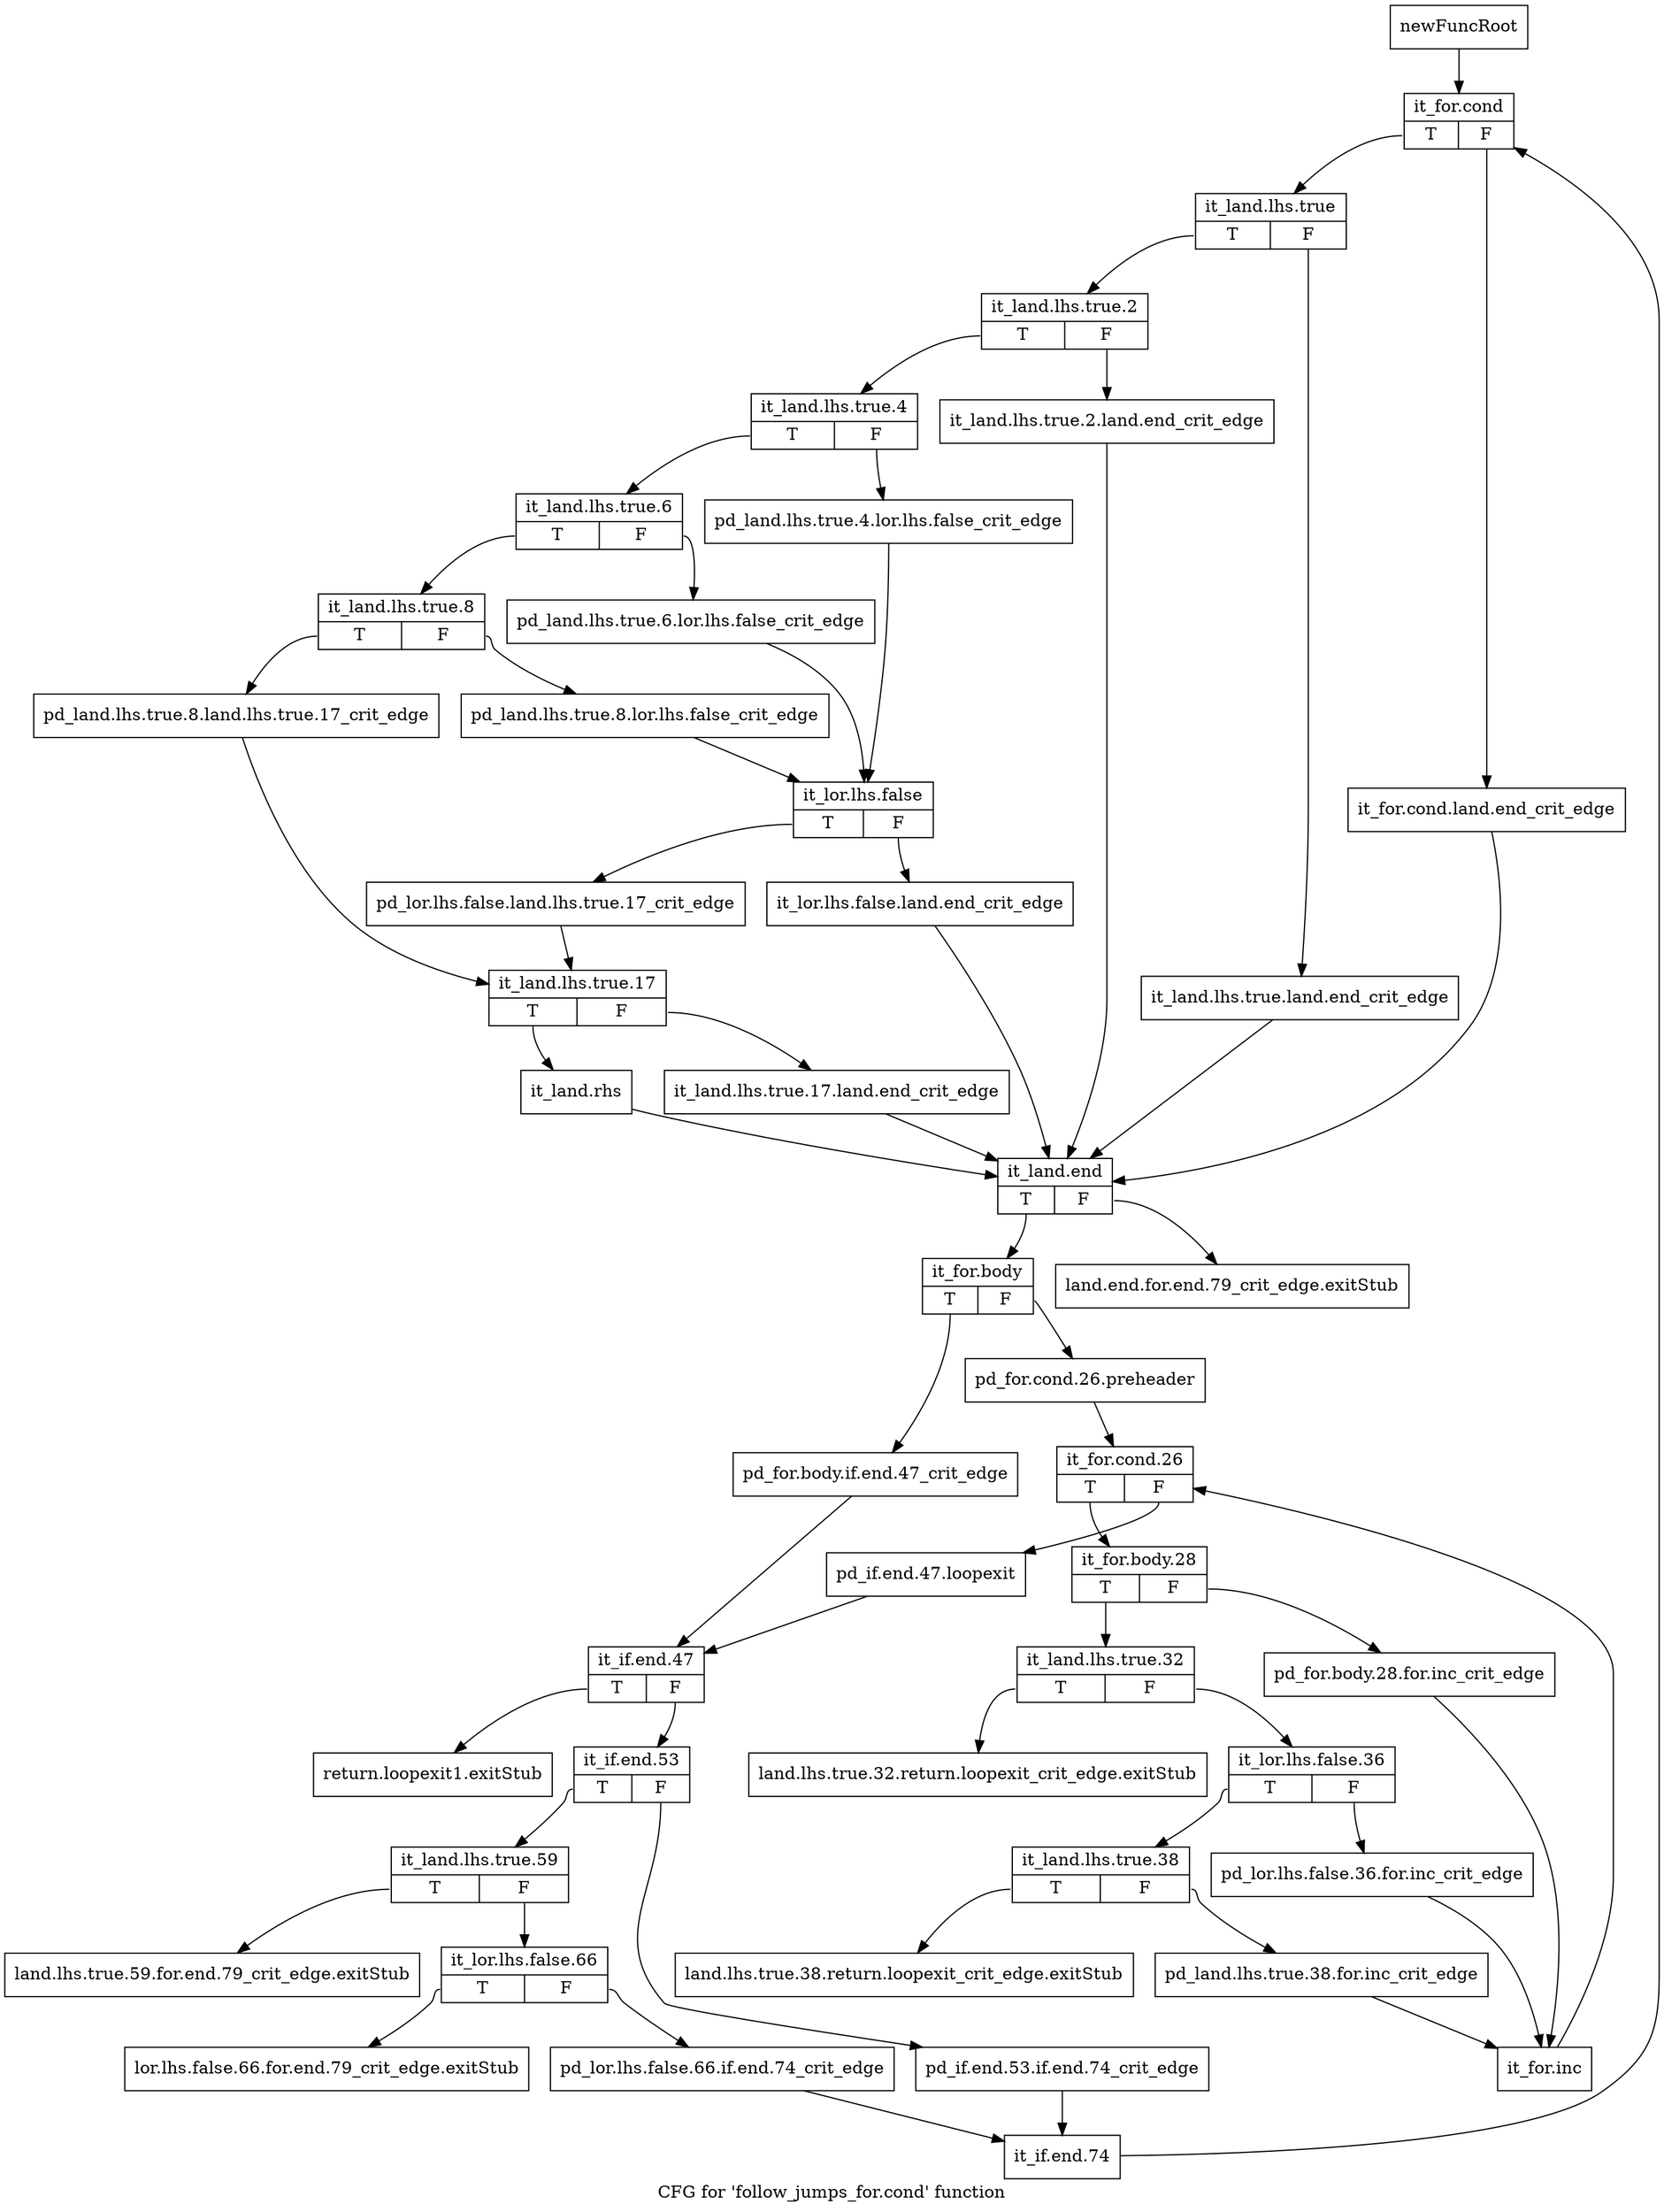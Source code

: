 digraph "CFG for 'follow_jumps_for.cond' function" {
	label="CFG for 'follow_jumps_for.cond' function";

	Node0xb3790e0 [shape=record,label="{newFuncRoot}"];
	Node0xb3790e0 -> Node0xb379bb0;
	Node0xb3799d0 [shape=record,label="{land.end.for.end.79_crit_edge.exitStub}"];
	Node0xb379a20 [shape=record,label="{land.lhs.true.32.return.loopexit_crit_edge.exitStub}"];
	Node0xb379a70 [shape=record,label="{land.lhs.true.38.return.loopexit_crit_edge.exitStub}"];
	Node0xb379ac0 [shape=record,label="{return.loopexit1.exitStub}"];
	Node0xb379b10 [shape=record,label="{land.lhs.true.59.for.end.79_crit_edge.exitStub}"];
	Node0xb379b60 [shape=record,label="{lor.lhs.false.66.for.end.79_crit_edge.exitStub}"];
	Node0xb379bb0 [shape=record,label="{it_for.cond|{<s0>T|<s1>F}}"];
	Node0xb379bb0:s0 -> Node0xb379c50;
	Node0xb379bb0:s1 -> Node0xb379c00;
	Node0xb379c00 [shape=record,label="{it_for.cond.land.end_crit_edge}"];
	Node0xb379c00 -> Node0xb37a1a0;
	Node0xb379c50 [shape=record,label="{it_land.lhs.true|{<s0>T|<s1>F}}"];
	Node0xb379c50:s0 -> Node0xb379cf0;
	Node0xb379c50:s1 -> Node0xb379ca0;
	Node0xb379ca0 [shape=record,label="{it_land.lhs.true.land.end_crit_edge}"];
	Node0xb379ca0 -> Node0xb37a1a0;
	Node0xb379cf0 [shape=record,label="{it_land.lhs.true.2|{<s0>T|<s1>F}}"];
	Node0xb379cf0:s0 -> Node0xb379d90;
	Node0xb379cf0:s1 -> Node0xb379d40;
	Node0xb379d40 [shape=record,label="{it_land.lhs.true.2.land.end_crit_edge}"];
	Node0xb379d40 -> Node0xb37a1a0;
	Node0xb379d90 [shape=record,label="{it_land.lhs.true.4|{<s0>T|<s1>F}}"];
	Node0xb379d90:s0 -> Node0xb379e30;
	Node0xb379d90:s1 -> Node0xb379de0;
	Node0xb379de0 [shape=record,label="{pd_land.lhs.true.4.lor.lhs.false_crit_edge}"];
	Node0xb379de0 -> Node0xb379f70;
	Node0xb379e30 [shape=record,label="{it_land.lhs.true.6|{<s0>T|<s1>F}}"];
	Node0xb379e30:s0 -> Node0xb379ed0;
	Node0xb379e30:s1 -> Node0xb379e80;
	Node0xb379e80 [shape=record,label="{pd_land.lhs.true.6.lor.lhs.false_crit_edge}"];
	Node0xb379e80 -> Node0xb379f70;
	Node0xb379ed0 [shape=record,label="{it_land.lhs.true.8|{<s0>T|<s1>F}}"];
	Node0xb379ed0:s0 -> Node0xb37a060;
	Node0xb379ed0:s1 -> Node0xb379f20;
	Node0xb379f20 [shape=record,label="{pd_land.lhs.true.8.lor.lhs.false_crit_edge}"];
	Node0xb379f20 -> Node0xb379f70;
	Node0xb379f70 [shape=record,label="{it_lor.lhs.false|{<s0>T|<s1>F}}"];
	Node0xb379f70:s0 -> Node0xb37a010;
	Node0xb379f70:s1 -> Node0xb379fc0;
	Node0xb379fc0 [shape=record,label="{it_lor.lhs.false.land.end_crit_edge}"];
	Node0xb379fc0 -> Node0xb37a1a0;
	Node0xb37a010 [shape=record,label="{pd_lor.lhs.false.land.lhs.true.17_crit_edge}"];
	Node0xb37a010 -> Node0xb37a0b0;
	Node0xb37a060 [shape=record,label="{pd_land.lhs.true.8.land.lhs.true.17_crit_edge}"];
	Node0xb37a060 -> Node0xb37a0b0;
	Node0xb37a0b0 [shape=record,label="{it_land.lhs.true.17|{<s0>T|<s1>F}}"];
	Node0xb37a0b0:s0 -> Node0xb37a150;
	Node0xb37a0b0:s1 -> Node0xb37a100;
	Node0xb37a100 [shape=record,label="{it_land.lhs.true.17.land.end_crit_edge}"];
	Node0xb37a100 -> Node0xb37a1a0;
	Node0xb37a150 [shape=record,label="{it_land.rhs}"];
	Node0xb37a150 -> Node0xb37a1a0;
	Node0xb37a1a0 [shape=record,label="{it_land.end|{<s0>T|<s1>F}}"];
	Node0xb37a1a0:s0 -> Node0xb37a1f0;
	Node0xb37a1a0:s1 -> Node0xb3799d0;
	Node0xb37a1f0 [shape=record,label="{it_for.body|{<s0>T|<s1>F}}"];
	Node0xb37a1f0:s0 -> Node0xb37a5b0;
	Node0xb37a1f0:s1 -> Node0xb37a240;
	Node0xb37a240 [shape=record,label="{pd_for.cond.26.preheader}"];
	Node0xb37a240 -> Node0xb37a290;
	Node0xb37a290 [shape=record,label="{it_for.cond.26|{<s0>T|<s1>F}}"];
	Node0xb37a290:s0 -> Node0xb37a330;
	Node0xb37a290:s1 -> Node0xb37a2e0;
	Node0xb37a2e0 [shape=record,label="{pd_if.end.47.loopexit}"];
	Node0xb37a2e0 -> Node0xb37a600;
	Node0xb37a330 [shape=record,label="{it_for.body.28|{<s0>T|<s1>F}}"];
	Node0xb37a330:s0 -> Node0xb37a3d0;
	Node0xb37a330:s1 -> Node0xb37a380;
	Node0xb37a380 [shape=record,label="{pd_for.body.28.for.inc_crit_edge}"];
	Node0xb37a380 -> Node0xb37a560;
	Node0xb37a3d0 [shape=record,label="{it_land.lhs.true.32|{<s0>T|<s1>F}}"];
	Node0xb37a3d0:s0 -> Node0xb379a20;
	Node0xb37a3d0:s1 -> Node0xb37a420;
	Node0xb37a420 [shape=record,label="{it_lor.lhs.false.36|{<s0>T|<s1>F}}"];
	Node0xb37a420:s0 -> Node0xb37a4c0;
	Node0xb37a420:s1 -> Node0xb37a470;
	Node0xb37a470 [shape=record,label="{pd_lor.lhs.false.36.for.inc_crit_edge}"];
	Node0xb37a470 -> Node0xb37a560;
	Node0xb37a4c0 [shape=record,label="{it_land.lhs.true.38|{<s0>T|<s1>F}}"];
	Node0xb37a4c0:s0 -> Node0xb379a70;
	Node0xb37a4c0:s1 -> Node0xb37a510;
	Node0xb37a510 [shape=record,label="{pd_land.lhs.true.38.for.inc_crit_edge}"];
	Node0xb37a510 -> Node0xb37a560;
	Node0xb37a560 [shape=record,label="{it_for.inc}"];
	Node0xb37a560 -> Node0xb37a290;
	Node0xb37a5b0 [shape=record,label="{pd_for.body.if.end.47_crit_edge}"];
	Node0xb37a5b0 -> Node0xb37a600;
	Node0xb37a600 [shape=record,label="{it_if.end.47|{<s0>T|<s1>F}}"];
	Node0xb37a600:s0 -> Node0xb379ac0;
	Node0xb37a600:s1 -> Node0xb37a650;
	Node0xb37a650 [shape=record,label="{it_if.end.53|{<s0>T|<s1>F}}"];
	Node0xb37a650:s0 -> Node0xb37a6f0;
	Node0xb37a650:s1 -> Node0xb37a6a0;
	Node0xb37a6a0 [shape=record,label="{pd_if.end.53.if.end.74_crit_edge}"];
	Node0xb37a6a0 -> Node0xb37a7e0;
	Node0xb37a6f0 [shape=record,label="{it_land.lhs.true.59|{<s0>T|<s1>F}}"];
	Node0xb37a6f0:s0 -> Node0xb379b10;
	Node0xb37a6f0:s1 -> Node0xb37a740;
	Node0xb37a740 [shape=record,label="{it_lor.lhs.false.66|{<s0>T|<s1>F}}"];
	Node0xb37a740:s0 -> Node0xb379b60;
	Node0xb37a740:s1 -> Node0xb37a790;
	Node0xb37a790 [shape=record,label="{pd_lor.lhs.false.66.if.end.74_crit_edge}"];
	Node0xb37a790 -> Node0xb37a7e0;
	Node0xb37a7e0 [shape=record,label="{it_if.end.74}"];
	Node0xb37a7e0 -> Node0xb379bb0;
}
